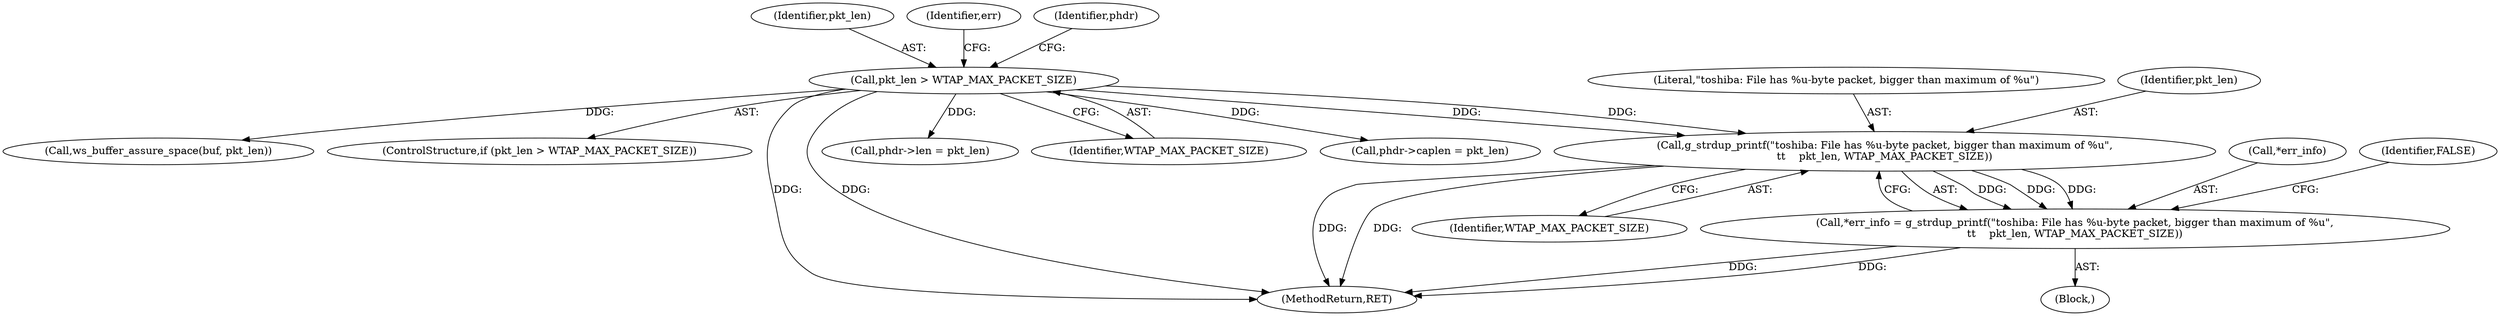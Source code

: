 digraph "0_wireshark_5efb45231671baa2db2011d8f67f9d6e72bc455b@API" {
"1000269" [label="(Call,g_strdup_printf(\"toshiba: File has %u-byte packet, bigger than maximum of %u\",\n\t\t    pkt_len, WTAP_MAX_PACKET_SIZE))"];
"1000258" [label="(Call,pkt_len > WTAP_MAX_PACKET_SIZE)"];
"1000266" [label="(Call,*err_info = g_strdup_printf(\"toshiba: File has %u-byte packet, bigger than maximum of %u\",\n\t\t    pkt_len, WTAP_MAX_PACKET_SIZE))"];
"1000258" [label="(Call,pkt_len > WTAP_MAX_PACKET_SIZE)"];
"1000259" [label="(Identifier,pkt_len)"];
"1000264" [label="(Identifier,err)"];
"1000399" [label="(Call,ws_buffer_assure_space(buf, pkt_len))"];
"1000267" [label="(Call,*err_info)"];
"1000277" [label="(Identifier,phdr)"];
"1000257" [label="(ControlStructure,if (pkt_len > WTAP_MAX_PACKET_SIZE))"];
"1000274" [label="(Identifier,FALSE)"];
"1000261" [label="(Block,)"];
"1000476" [label="(MethodReturn,RET)"];
"1000316" [label="(Call,phdr->len = pkt_len)"];
"1000270" [label="(Literal,\"toshiba: File has %u-byte packet, bigger than maximum of %u\")"];
"1000269" [label="(Call,g_strdup_printf(\"toshiba: File has %u-byte packet, bigger than maximum of %u\",\n\t\t    pkt_len, WTAP_MAX_PACKET_SIZE))"];
"1000272" [label="(Identifier,WTAP_MAX_PACKET_SIZE)"];
"1000260" [label="(Identifier,WTAP_MAX_PACKET_SIZE)"];
"1000311" [label="(Call,phdr->caplen = pkt_len)"];
"1000266" [label="(Call,*err_info = g_strdup_printf(\"toshiba: File has %u-byte packet, bigger than maximum of %u\",\n\t\t    pkt_len, WTAP_MAX_PACKET_SIZE))"];
"1000271" [label="(Identifier,pkt_len)"];
"1000269" -> "1000266"  [label="AST: "];
"1000269" -> "1000272"  [label="CFG: "];
"1000270" -> "1000269"  [label="AST: "];
"1000271" -> "1000269"  [label="AST: "];
"1000272" -> "1000269"  [label="AST: "];
"1000266" -> "1000269"  [label="CFG: "];
"1000269" -> "1000476"  [label="DDG: "];
"1000269" -> "1000476"  [label="DDG: "];
"1000269" -> "1000266"  [label="DDG: "];
"1000269" -> "1000266"  [label="DDG: "];
"1000269" -> "1000266"  [label="DDG: "];
"1000258" -> "1000269"  [label="DDG: "];
"1000258" -> "1000269"  [label="DDG: "];
"1000258" -> "1000257"  [label="AST: "];
"1000258" -> "1000260"  [label="CFG: "];
"1000259" -> "1000258"  [label="AST: "];
"1000260" -> "1000258"  [label="AST: "];
"1000264" -> "1000258"  [label="CFG: "];
"1000277" -> "1000258"  [label="CFG: "];
"1000258" -> "1000476"  [label="DDG: "];
"1000258" -> "1000476"  [label="DDG: "];
"1000258" -> "1000311"  [label="DDG: "];
"1000258" -> "1000316"  [label="DDG: "];
"1000258" -> "1000399"  [label="DDG: "];
"1000266" -> "1000261"  [label="AST: "];
"1000267" -> "1000266"  [label="AST: "];
"1000274" -> "1000266"  [label="CFG: "];
"1000266" -> "1000476"  [label="DDG: "];
"1000266" -> "1000476"  [label="DDG: "];
}

